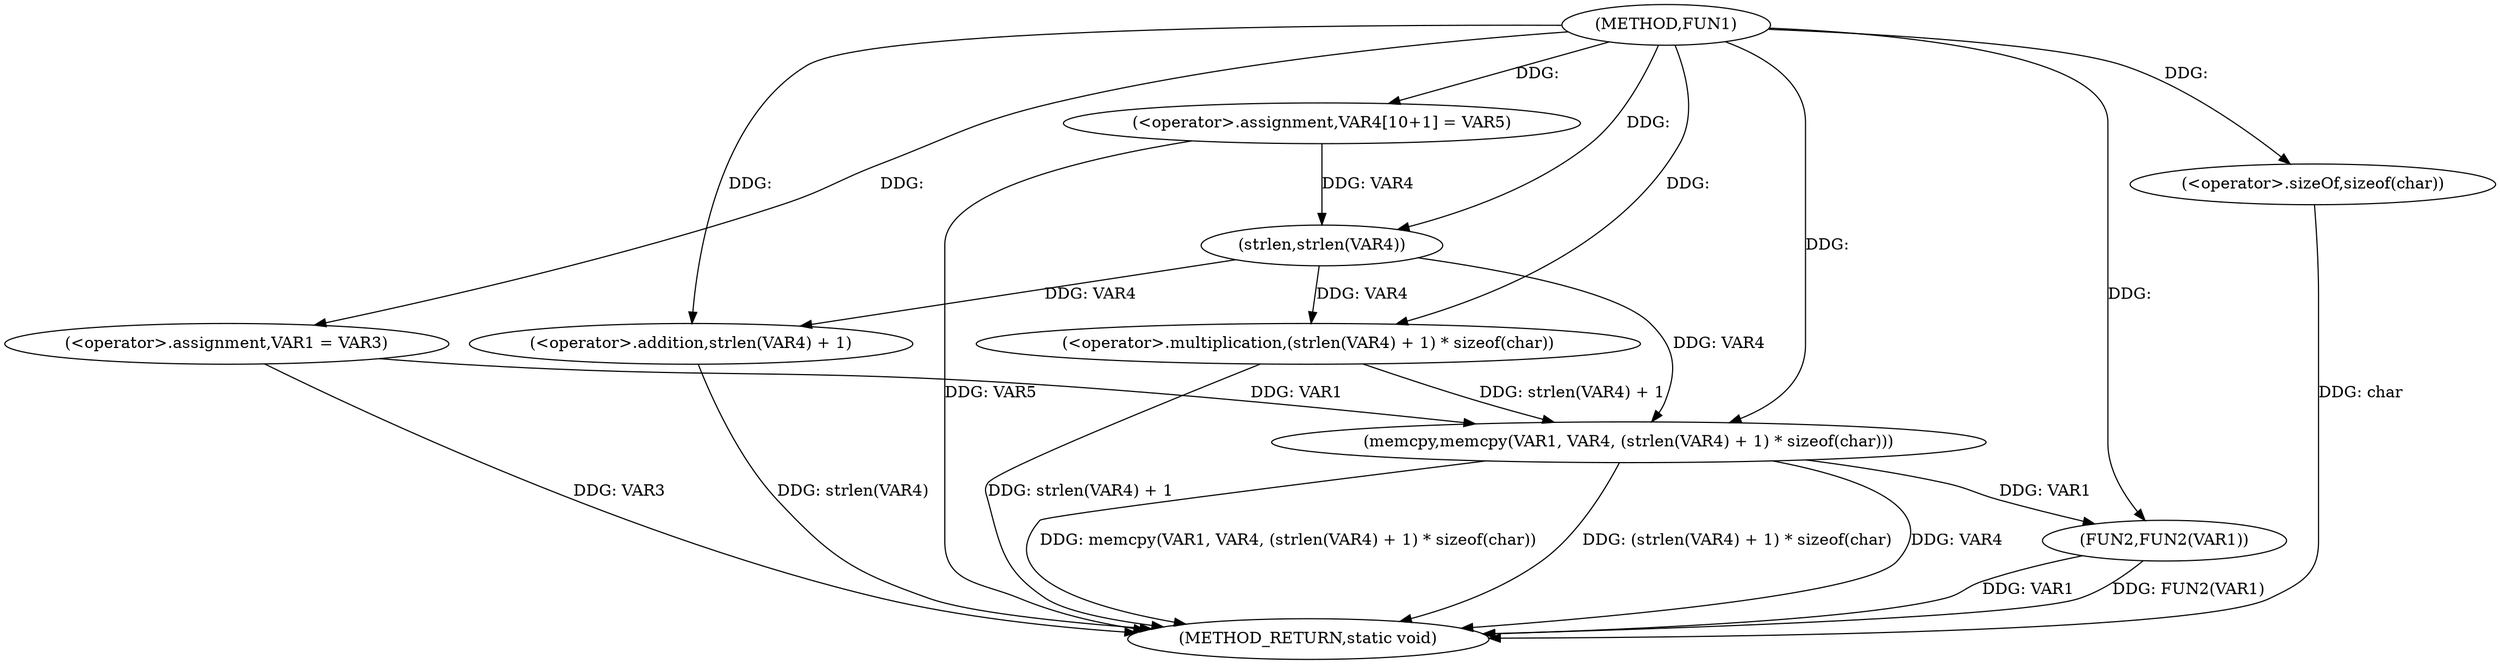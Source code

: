 digraph FUN1 {  
"1000100" [label = "(METHOD,FUN1)" ]
"1000125" [label = "(METHOD_RETURN,static void)" ]
"1000105" [label = "(<operator>.assignment,VAR1 = VAR3)" ]
"1000110" [label = "(<operator>.assignment,VAR4[10+1] = VAR5)" ]
"1000113" [label = "(memcpy,memcpy(VAR1, VAR4, (strlen(VAR4) + 1) * sizeof(char)))" ]
"1000116" [label = "(<operator>.multiplication,(strlen(VAR4) + 1) * sizeof(char))" ]
"1000117" [label = "(<operator>.addition,strlen(VAR4) + 1)" ]
"1000118" [label = "(strlen,strlen(VAR4))" ]
"1000121" [label = "(<operator>.sizeOf,sizeof(char))" ]
"1000123" [label = "(FUN2,FUN2(VAR1))" ]
  "1000116" -> "1000125"  [ label = "DDG: strlen(VAR4) + 1"] 
  "1000105" -> "1000125"  [ label = "DDG: VAR3"] 
  "1000123" -> "1000125"  [ label = "DDG: FUN2(VAR1)"] 
  "1000117" -> "1000125"  [ label = "DDG: strlen(VAR4)"] 
  "1000110" -> "1000125"  [ label = "DDG: VAR5"] 
  "1000121" -> "1000125"  [ label = "DDG: char"] 
  "1000113" -> "1000125"  [ label = "DDG: (strlen(VAR4) + 1) * sizeof(char)"] 
  "1000123" -> "1000125"  [ label = "DDG: VAR1"] 
  "1000113" -> "1000125"  [ label = "DDG: VAR4"] 
  "1000113" -> "1000125"  [ label = "DDG: memcpy(VAR1, VAR4, (strlen(VAR4) + 1) * sizeof(char))"] 
  "1000100" -> "1000105"  [ label = "DDG: "] 
  "1000100" -> "1000110"  [ label = "DDG: "] 
  "1000105" -> "1000113"  [ label = "DDG: VAR1"] 
  "1000100" -> "1000113"  [ label = "DDG: "] 
  "1000118" -> "1000113"  [ label = "DDG: VAR4"] 
  "1000116" -> "1000113"  [ label = "DDG: strlen(VAR4) + 1"] 
  "1000118" -> "1000116"  [ label = "DDG: VAR4"] 
  "1000100" -> "1000116"  [ label = "DDG: "] 
  "1000118" -> "1000117"  [ label = "DDG: VAR4"] 
  "1000110" -> "1000118"  [ label = "DDG: VAR4"] 
  "1000100" -> "1000118"  [ label = "DDG: "] 
  "1000100" -> "1000117"  [ label = "DDG: "] 
  "1000100" -> "1000121"  [ label = "DDG: "] 
  "1000113" -> "1000123"  [ label = "DDG: VAR1"] 
  "1000100" -> "1000123"  [ label = "DDG: "] 
}
